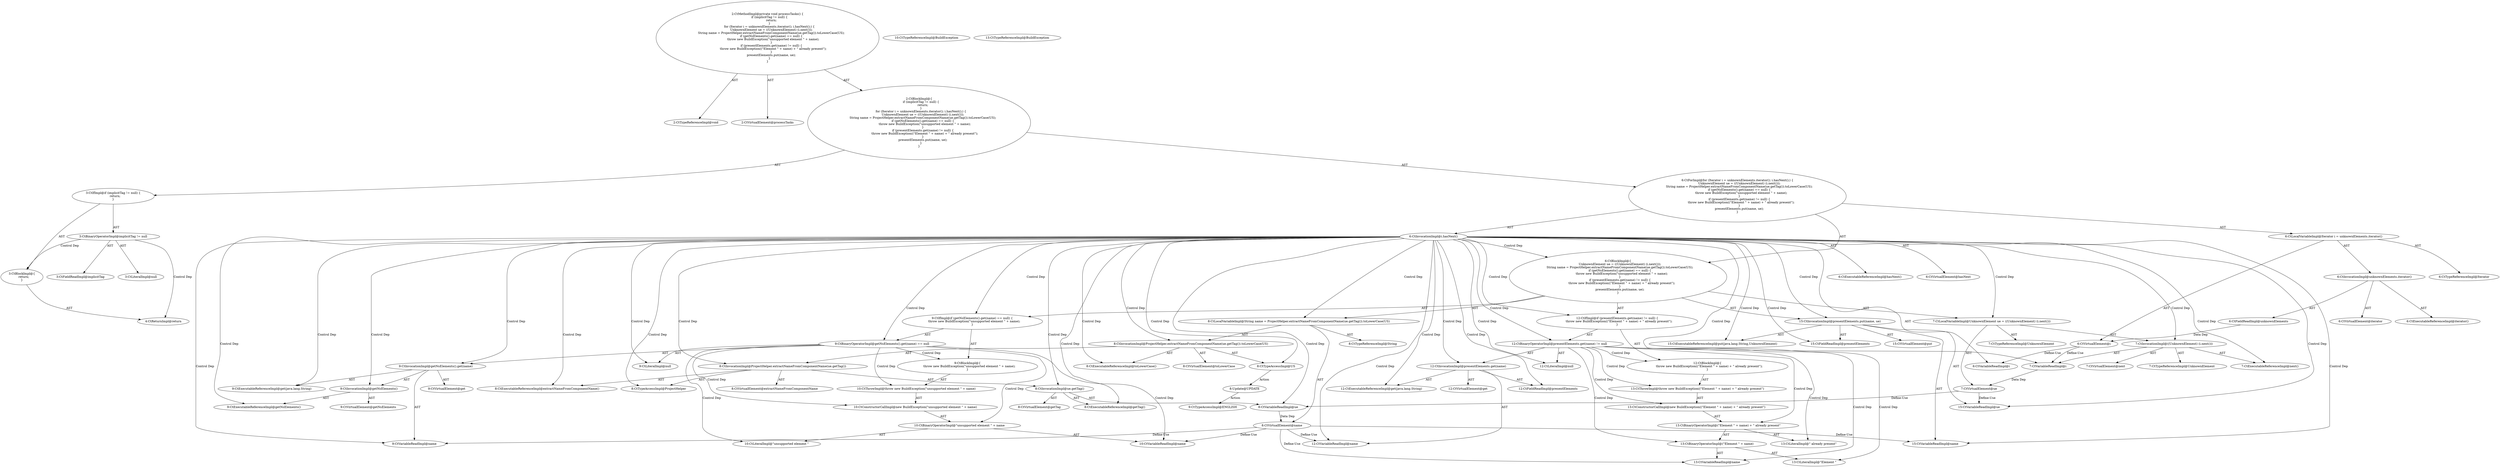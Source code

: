 digraph "processTasks#?" {
0 [label="2:CtTypeReferenceImpl@void" shape=ellipse]
1 [label="2:CtVirtualElement@processTasks" shape=ellipse]
2 [label="3:CtFieldReadImpl@implicitTag" shape=ellipse]
3 [label="3:CtLiteralImpl@null" shape=ellipse]
4 [label="3:CtBinaryOperatorImpl@implicitTag != null" shape=ellipse]
5 [label="4:CtReturnImpl@return" shape=ellipse]
6 [label="3:CtBlockImpl@\{
    return;
\}" shape=ellipse]
7 [label="3:CtIfImpl@if (implicitTag != null) \{
    return;
\}" shape=ellipse]
8 [label="6:CtTypeReferenceImpl@Iterator" shape=ellipse]
9 [label="6:CtExecutableReferenceImpl@iterator()" shape=ellipse]
10 [label="6:CtVirtualElement@iterator" shape=ellipse]
11 [label="6:CtFieldReadImpl@unknownElements" shape=ellipse]
12 [label="6:CtInvocationImpl@unknownElements.iterator()" shape=ellipse]
13 [label="6:CtVirtualElement@i" shape=ellipse]
14 [label="6:CtLocalVariableImpl@Iterator i = unknownElements.iterator()" shape=ellipse]
15 [label="6:CtExecutableReferenceImpl@hasNext()" shape=ellipse]
16 [label="6:CtVirtualElement@hasNext" shape=ellipse]
17 [label="6:CtVariableReadImpl@i" shape=ellipse]
18 [label="6:CtInvocationImpl@i.hasNext()" shape=ellipse]
19 [label="7:CtTypeReferenceImpl@UnknownElement" shape=ellipse]
20 [label="7:CtExecutableReferenceImpl@next()" shape=ellipse]
21 [label="7:CtVirtualElement@next" shape=ellipse]
22 [label="7:CtVariableReadImpl@i" shape=ellipse]
23 [label="7:CtInvocationImpl@((UnknownElement) (i.next()))" shape=ellipse]
24 [label="7:CtTypeReferenceImpl@UnknownElement" shape=ellipse]
25 [label="7:CtVirtualElement@ue" shape=ellipse]
26 [label="7:CtLocalVariableImpl@UnknownElement ue = ((UnknownElement) (i.next()))" shape=ellipse]
27 [label="8:CtTypeReferenceImpl@String" shape=ellipse]
28 [label="8:CtExecutableReferenceImpl@toLowerCase()" shape=ellipse]
29 [label="8:CtVirtualElement@toLowerCase" shape=ellipse]
30 [label="8:CtExecutableReferenceImpl@extractNameFromComponentName()" shape=ellipse]
31 [label="8:CtVirtualElement@extractNameFromComponentName" shape=ellipse]
32 [label="8:CtTypeAccessImpl@ProjectHelper" shape=ellipse]
33 [label="8:CtExecutableReferenceImpl@getTag()" shape=ellipse]
34 [label="8:CtVirtualElement@getTag" shape=ellipse]
35 [label="8:CtVariableReadImpl@ue" shape=ellipse]
36 [label="8:CtInvocationImpl@ue.getTag()" shape=ellipse]
37 [label="8:CtInvocationImpl@ProjectHelper.extractNameFromComponentName(ue.getTag())" shape=ellipse]
38 [label="8:CtTypeAccessImpl@US" shape=ellipse]
39 [label="8:CtInvocationImpl@ProjectHelper.extractNameFromComponentName(ue.getTag()).toLowerCase(US)" shape=ellipse]
40 [label="8:CtVirtualElement@name" shape=ellipse]
41 [label="8:CtLocalVariableImpl@String name = ProjectHelper.extractNameFromComponentName(ue.getTag()).toLowerCase(US)" shape=ellipse]
42 [label="9:CtExecutableReferenceImpl@get(java.lang.String)" shape=ellipse]
43 [label="9:CtVirtualElement@get" shape=ellipse]
44 [label="9:CtExecutableReferenceImpl@getNsElements()" shape=ellipse]
45 [label="9:CtVirtualElement@getNsElements" shape=ellipse]
46 [label="9:CtInvocationImpl@getNsElements()" shape=ellipse]
47 [label="9:CtVariableReadImpl@name" shape=ellipse]
48 [label="9:CtInvocationImpl@getNsElements().get(name)" shape=ellipse]
49 [label="9:CtLiteralImpl@null" shape=ellipse]
50 [label="9:CtBinaryOperatorImpl@getNsElements().get(name) == null" shape=ellipse]
51 [label="10:CtTypeReferenceImpl@BuildException" shape=ellipse]
52 [label="10:CtLiteralImpl@\"unsupported element \"" shape=ellipse]
53 [label="10:CtVariableReadImpl@name" shape=ellipse]
54 [label="10:CtBinaryOperatorImpl@\"unsupported element \" + name" shape=ellipse]
55 [label="10:CtConstructorCallImpl@new BuildException(\"unsupported element \" + name)" shape=ellipse]
56 [label="10:CtThrowImpl@throw new BuildException(\"unsupported element \" + name)" shape=ellipse]
57 [label="9:CtBlockImpl@\{
    throw new BuildException(\"unsupported element \" + name);
\}" shape=ellipse]
58 [label="9:CtIfImpl@if (getNsElements().get(name) == null) \{
    throw new BuildException(\"unsupported element \" + name);
\}" shape=ellipse]
59 [label="12:CtExecutableReferenceImpl@get(java.lang.String)" shape=ellipse]
60 [label="12:CtVirtualElement@get" shape=ellipse]
61 [label="12:CtFieldReadImpl@presentElements" shape=ellipse]
62 [label="12:CtVariableReadImpl@name" shape=ellipse]
63 [label="12:CtInvocationImpl@presentElements.get(name)" shape=ellipse]
64 [label="12:CtLiteralImpl@null" shape=ellipse]
65 [label="12:CtBinaryOperatorImpl@presentElements.get(name) != null" shape=ellipse]
66 [label="13:CtTypeReferenceImpl@BuildException" shape=ellipse]
67 [label="13:CtLiteralImpl@\"Element \"" shape=ellipse]
68 [label="13:CtVariableReadImpl@name" shape=ellipse]
69 [label="13:CtBinaryOperatorImpl@(\"Element \" + name)" shape=ellipse]
70 [label="13:CtLiteralImpl@\" already present\"" shape=ellipse]
71 [label="13:CtBinaryOperatorImpl@(\"Element \" + name) + \" already present\"" shape=ellipse]
72 [label="13:CtConstructorCallImpl@new BuildException((\"Element \" + name) + \" already present\")" shape=ellipse]
73 [label="13:CtThrowImpl@throw new BuildException((\"Element \" + name) + \" already present\")" shape=ellipse]
74 [label="12:CtBlockImpl@\{
    throw new BuildException((\"Element \" + name) + \" already present\");
\}" shape=ellipse]
75 [label="12:CtIfImpl@if (presentElements.get(name) != null) \{
    throw new BuildException((\"Element \" + name) + \" already present\");
\}" shape=ellipse]
76 [label="15:CtExecutableReferenceImpl@put(java.lang.String,UnknownElement)" shape=ellipse]
77 [label="15:CtVirtualElement@put" shape=ellipse]
78 [label="15:CtFieldReadImpl@presentElements" shape=ellipse]
79 [label="15:CtVariableReadImpl@name" shape=ellipse]
80 [label="15:CtVariableReadImpl@ue" shape=ellipse]
81 [label="15:CtInvocationImpl@presentElements.put(name, ue)" shape=ellipse]
82 [label="6:CtBlockImpl@\{
    UnknownElement ue = ((UnknownElement) (i.next()));
    String name = ProjectHelper.extractNameFromComponentName(ue.getTag()).toLowerCase(US);
    if (getNsElements().get(name) == null) \{
        throw new BuildException(\"unsupported element \" + name);
    \}
    if (presentElements.get(name) != null) \{
        throw new BuildException((\"Element \" + name) + \" already present\");
    \}
    presentElements.put(name, ue);
\}" shape=ellipse]
83 [label="6:CtForImpl@for (Iterator i = unknownElements.iterator(); i.hasNext();) \{
    UnknownElement ue = ((UnknownElement) (i.next()));
    String name = ProjectHelper.extractNameFromComponentName(ue.getTag()).toLowerCase(US);
    if (getNsElements().get(name) == null) \{
        throw new BuildException(\"unsupported element \" + name);
    \}
    if (presentElements.get(name) != null) \{
        throw new BuildException((\"Element \" + name) + \" already present\");
    \}
    presentElements.put(name, ue);
\}" shape=ellipse]
84 [label="2:CtBlockImpl@\{
    if (implicitTag != null) \{
        return;
    \}
    for (Iterator i = unknownElements.iterator(); i.hasNext();) \{
        UnknownElement ue = ((UnknownElement) (i.next()));
        String name = ProjectHelper.extractNameFromComponentName(ue.getTag()).toLowerCase(US);
        if (getNsElements().get(name) == null) \{
            throw new BuildException(\"unsupported element \" + name);
        \}
        if (presentElements.get(name) != null) \{
            throw new BuildException((\"Element \" + name) + \" already present\");
        \}
        presentElements.put(name, ue);
    \}
\}" shape=ellipse]
85 [label="2:CtMethodImpl@private void processTasks() \{
    if (implicitTag != null) \{
        return;
    \}
    for (Iterator i = unknownElements.iterator(); i.hasNext();) \{
        UnknownElement ue = ((UnknownElement) (i.next()));
        String name = ProjectHelper.extractNameFromComponentName(ue.getTag()).toLowerCase(US);
        if (getNsElements().get(name) == null) \{
            throw new BuildException(\"unsupported element \" + name);
        \}
        if (presentElements.get(name) != null) \{
            throw new BuildException((\"Element \" + name) + \" already present\");
        \}
        presentElements.put(name, ue);
    \}
\}" shape=ellipse]
86 [label="8:Update@UPDATE" shape=ellipse]
87 [label="9:CtTypeAccessImpl@ENGLISH" shape=ellipse]
4 -> 2 [label="AST"];
4 -> 3 [label="AST"];
4 -> 6 [label="Control Dep"];
4 -> 5 [label="Control Dep"];
6 -> 5 [label="AST"];
7 -> 4 [label="AST"];
7 -> 6 [label="AST"];
11 -> 13 [label="Data Dep"];
12 -> 10 [label="AST"];
12 -> 11 [label="AST"];
12 -> 9 [label="AST"];
13 -> 17 [label="Define-Use"];
13 -> 22 [label="Define-Use"];
14 -> 13 [label="AST"];
14 -> 8 [label="AST"];
14 -> 12 [label="AST"];
18 -> 16 [label="AST"];
18 -> 17 [label="AST"];
18 -> 15 [label="AST"];
18 -> 82 [label="Control Dep"];
18 -> 26 [label="Control Dep"];
18 -> 23 [label="Control Dep"];
18 -> 20 [label="Control Dep"];
18 -> 22 [label="Control Dep"];
18 -> 41 [label="Control Dep"];
18 -> 39 [label="Control Dep"];
18 -> 28 [label="Control Dep"];
18 -> 37 [label="Control Dep"];
18 -> 30 [label="Control Dep"];
18 -> 32 [label="Control Dep"];
18 -> 36 [label="Control Dep"];
18 -> 33 [label="Control Dep"];
18 -> 35 [label="Control Dep"];
18 -> 38 [label="Control Dep"];
18 -> 58 [label="Control Dep"];
18 -> 50 [label="Control Dep"];
18 -> 48 [label="Control Dep"];
18 -> 42 [label="Control Dep"];
18 -> 46 [label="Control Dep"];
18 -> 44 [label="Control Dep"];
18 -> 47 [label="Control Dep"];
18 -> 49 [label="Control Dep"];
18 -> 75 [label="Control Dep"];
18 -> 65 [label="Control Dep"];
18 -> 63 [label="Control Dep"];
18 -> 59 [label="Control Dep"];
18 -> 61 [label="Control Dep"];
18 -> 62 [label="Control Dep"];
18 -> 64 [label="Control Dep"];
18 -> 81 [label="Control Dep"];
18 -> 76 [label="Control Dep"];
18 -> 78 [label="Control Dep"];
18 -> 79 [label="Control Dep"];
18 -> 80 [label="Control Dep"];
22 -> 25 [label="Data Dep"];
23 -> 21 [label="AST"];
23 -> 24 [label="AST"];
23 -> 22 [label="AST"];
23 -> 20 [label="AST"];
25 -> 35 [label="Define-Use"];
25 -> 80 [label="Define-Use"];
26 -> 25 [label="AST"];
26 -> 19 [label="AST"];
26 -> 23 [label="AST"];
35 -> 40 [label="Data Dep"];
36 -> 34 [label="AST"];
36 -> 35 [label="AST"];
36 -> 33 [label="AST"];
37 -> 31 [label="AST"];
37 -> 32 [label="AST"];
37 -> 30 [label="AST"];
37 -> 36 [label="AST"];
38 -> 86 [label="Action"];
39 -> 29 [label="AST"];
39 -> 37 [label="AST"];
39 -> 28 [label="AST"];
39 -> 38 [label="AST"];
40 -> 47 [label="Define-Use"];
40 -> 53 [label="Define-Use"];
40 -> 62 [label="Define-Use"];
40 -> 68 [label="Define-Use"];
40 -> 79 [label="Define-Use"];
41 -> 40 [label="AST"];
41 -> 27 [label="AST"];
41 -> 39 [label="AST"];
46 -> 45 [label="AST"];
46 -> 44 [label="AST"];
48 -> 43 [label="AST"];
48 -> 46 [label="AST"];
48 -> 42 [label="AST"];
48 -> 47 [label="AST"];
50 -> 48 [label="AST"];
50 -> 49 [label="AST"];
50 -> 57 [label="Control Dep"];
50 -> 56 [label="Control Dep"];
50 -> 55 [label="Control Dep"];
50 -> 54 [label="Control Dep"];
50 -> 52 [label="Control Dep"];
50 -> 53 [label="Control Dep"];
54 -> 52 [label="AST"];
54 -> 53 [label="AST"];
55 -> 54 [label="AST"];
56 -> 55 [label="AST"];
57 -> 56 [label="AST"];
58 -> 50 [label="AST"];
58 -> 57 [label="AST"];
63 -> 60 [label="AST"];
63 -> 61 [label="AST"];
63 -> 59 [label="AST"];
63 -> 62 [label="AST"];
65 -> 63 [label="AST"];
65 -> 64 [label="AST"];
65 -> 74 [label="Control Dep"];
65 -> 73 [label="Control Dep"];
65 -> 72 [label="Control Dep"];
65 -> 71 [label="Control Dep"];
65 -> 69 [label="Control Dep"];
65 -> 67 [label="Control Dep"];
65 -> 68 [label="Control Dep"];
65 -> 70 [label="Control Dep"];
69 -> 67 [label="AST"];
69 -> 68 [label="AST"];
71 -> 69 [label="AST"];
71 -> 70 [label="AST"];
72 -> 71 [label="AST"];
73 -> 72 [label="AST"];
74 -> 73 [label="AST"];
75 -> 65 [label="AST"];
75 -> 74 [label="AST"];
81 -> 77 [label="AST"];
81 -> 78 [label="AST"];
81 -> 76 [label="AST"];
81 -> 79 [label="AST"];
81 -> 80 [label="AST"];
82 -> 26 [label="AST"];
82 -> 41 [label="AST"];
82 -> 58 [label="AST"];
82 -> 75 [label="AST"];
82 -> 81 [label="AST"];
83 -> 14 [label="AST"];
83 -> 18 [label="AST"];
83 -> 82 [label="AST"];
84 -> 7 [label="AST"];
84 -> 83 [label="AST"];
85 -> 1 [label="AST"];
85 -> 0 [label="AST"];
85 -> 84 [label="AST"];
86 -> 87 [label="Action"];
}
